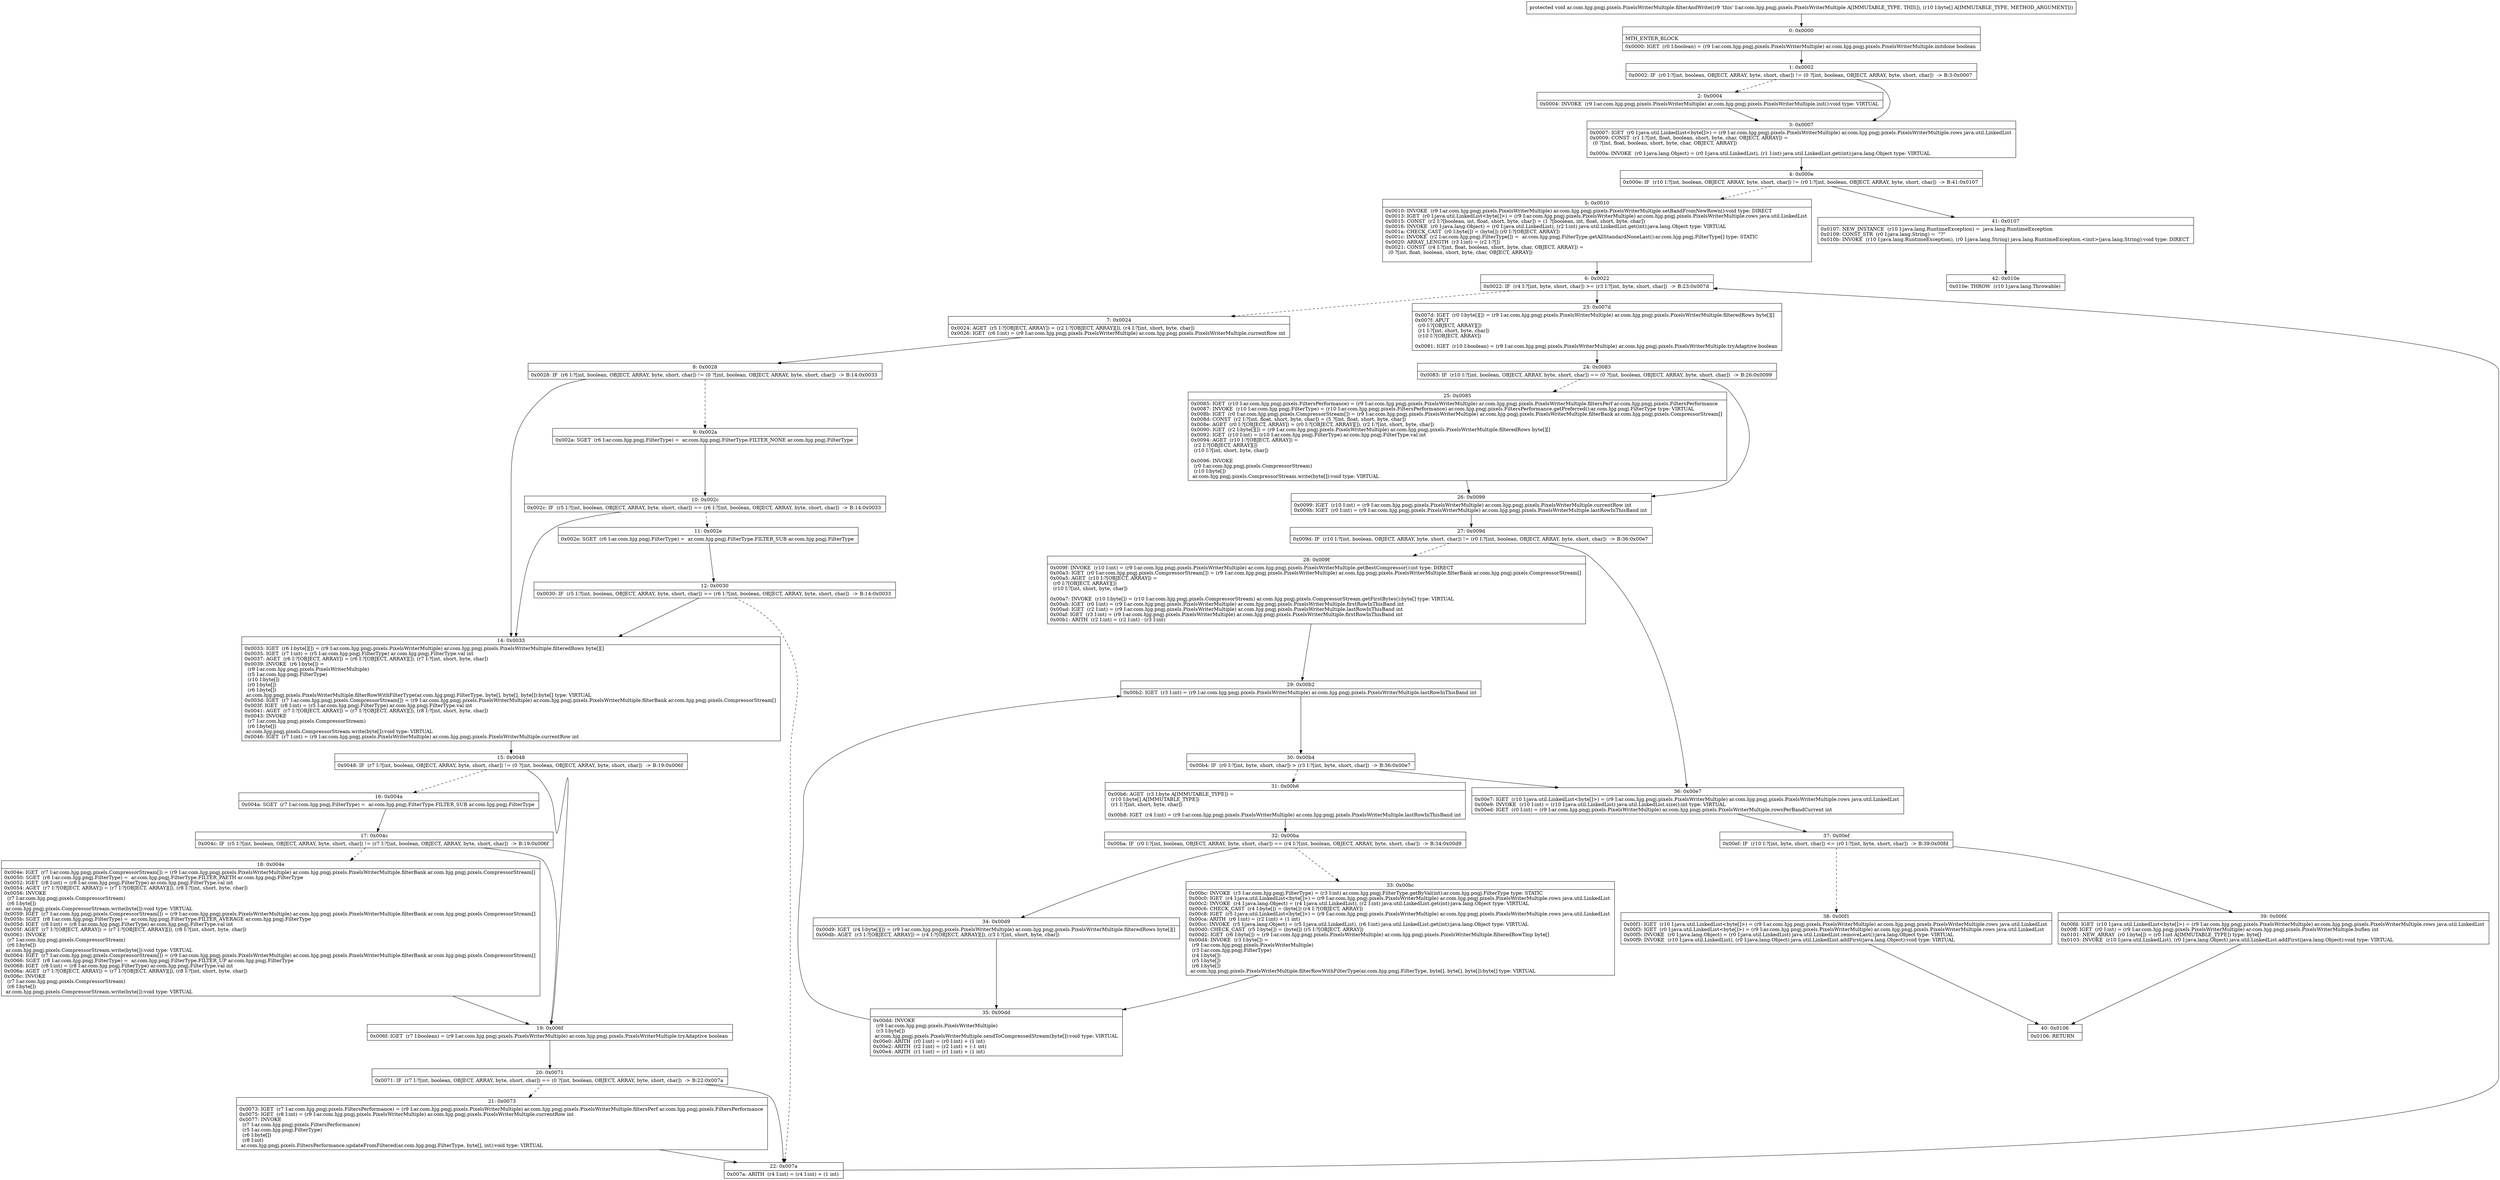 digraph "CFG forar.com.hjg.pngj.pixels.PixelsWriterMultiple.filterAndWrite([B)V" {
Node_0 [shape=record,label="{0\:\ 0x0000|MTH_ENTER_BLOCK\l|0x0000: IGET  (r0 I:boolean) = (r9 I:ar.com.hjg.pngj.pixels.PixelsWriterMultiple) ar.com.hjg.pngj.pixels.PixelsWriterMultiple.initdone boolean \l}"];
Node_1 [shape=record,label="{1\:\ 0x0002|0x0002: IF  (r0 I:?[int, boolean, OBJECT, ARRAY, byte, short, char]) != (0 ?[int, boolean, OBJECT, ARRAY, byte, short, char])  \-\> B:3:0x0007 \l}"];
Node_2 [shape=record,label="{2\:\ 0x0004|0x0004: INVOKE  (r9 I:ar.com.hjg.pngj.pixels.PixelsWriterMultiple) ar.com.hjg.pngj.pixels.PixelsWriterMultiple.init():void type: VIRTUAL \l}"];
Node_3 [shape=record,label="{3\:\ 0x0007|0x0007: IGET  (r0 I:java.util.LinkedList\<byte[]\>) = (r9 I:ar.com.hjg.pngj.pixels.PixelsWriterMultiple) ar.com.hjg.pngj.pixels.PixelsWriterMultiple.rows java.util.LinkedList \l0x0009: CONST  (r1 I:?[int, float, boolean, short, byte, char, OBJECT, ARRAY]) = \l  (0 ?[int, float, boolean, short, byte, char, OBJECT, ARRAY])\l \l0x000a: INVOKE  (r0 I:java.lang.Object) = (r0 I:java.util.LinkedList), (r1 I:int) java.util.LinkedList.get(int):java.lang.Object type: VIRTUAL \l}"];
Node_4 [shape=record,label="{4\:\ 0x000e|0x000e: IF  (r10 I:?[int, boolean, OBJECT, ARRAY, byte, short, char]) != (r0 I:?[int, boolean, OBJECT, ARRAY, byte, short, char])  \-\> B:41:0x0107 \l}"];
Node_5 [shape=record,label="{5\:\ 0x0010|0x0010: INVOKE  (r9 I:ar.com.hjg.pngj.pixels.PixelsWriterMultiple) ar.com.hjg.pngj.pixels.PixelsWriterMultiple.setBandFromNewRown():void type: DIRECT \l0x0013: IGET  (r0 I:java.util.LinkedList\<byte[]\>) = (r9 I:ar.com.hjg.pngj.pixels.PixelsWriterMultiple) ar.com.hjg.pngj.pixels.PixelsWriterMultiple.rows java.util.LinkedList \l0x0015: CONST  (r2 I:?[boolean, int, float, short, byte, char]) = (1 ?[boolean, int, float, short, byte, char]) \l0x0016: INVOKE  (r0 I:java.lang.Object) = (r0 I:java.util.LinkedList), (r2 I:int) java.util.LinkedList.get(int):java.lang.Object type: VIRTUAL \l0x001a: CHECK_CAST  (r0 I:byte[]) = (byte[]) (r0 I:?[OBJECT, ARRAY]) \l0x001c: INVOKE  (r2 I:ar.com.hjg.pngj.FilterType[]) =  ar.com.hjg.pngj.FilterType.getAllStandardNoneLast():ar.com.hjg.pngj.FilterType[] type: STATIC \l0x0020: ARRAY_LENGTH  (r3 I:int) = (r2 I:?[]) \l0x0021: CONST  (r4 I:?[int, float, boolean, short, byte, char, OBJECT, ARRAY]) = \l  (0 ?[int, float, boolean, short, byte, char, OBJECT, ARRAY])\l \l}"];
Node_6 [shape=record,label="{6\:\ 0x0022|0x0022: IF  (r4 I:?[int, byte, short, char]) \>= (r3 I:?[int, byte, short, char])  \-\> B:23:0x007d \l}"];
Node_7 [shape=record,label="{7\:\ 0x0024|0x0024: AGET  (r5 I:?[OBJECT, ARRAY]) = (r2 I:?[OBJECT, ARRAY][]), (r4 I:?[int, short, byte, char]) \l0x0026: IGET  (r6 I:int) = (r9 I:ar.com.hjg.pngj.pixels.PixelsWriterMultiple) ar.com.hjg.pngj.pixels.PixelsWriterMultiple.currentRow int \l}"];
Node_8 [shape=record,label="{8\:\ 0x0028|0x0028: IF  (r6 I:?[int, boolean, OBJECT, ARRAY, byte, short, char]) != (0 ?[int, boolean, OBJECT, ARRAY, byte, short, char])  \-\> B:14:0x0033 \l}"];
Node_9 [shape=record,label="{9\:\ 0x002a|0x002a: SGET  (r6 I:ar.com.hjg.pngj.FilterType) =  ar.com.hjg.pngj.FilterType.FILTER_NONE ar.com.hjg.pngj.FilterType \l}"];
Node_10 [shape=record,label="{10\:\ 0x002c|0x002c: IF  (r5 I:?[int, boolean, OBJECT, ARRAY, byte, short, char]) == (r6 I:?[int, boolean, OBJECT, ARRAY, byte, short, char])  \-\> B:14:0x0033 \l}"];
Node_11 [shape=record,label="{11\:\ 0x002e|0x002e: SGET  (r6 I:ar.com.hjg.pngj.FilterType) =  ar.com.hjg.pngj.FilterType.FILTER_SUB ar.com.hjg.pngj.FilterType \l}"];
Node_12 [shape=record,label="{12\:\ 0x0030|0x0030: IF  (r5 I:?[int, boolean, OBJECT, ARRAY, byte, short, char]) == (r6 I:?[int, boolean, OBJECT, ARRAY, byte, short, char])  \-\> B:14:0x0033 \l}"];
Node_14 [shape=record,label="{14\:\ 0x0033|0x0033: IGET  (r6 I:byte[][]) = (r9 I:ar.com.hjg.pngj.pixels.PixelsWriterMultiple) ar.com.hjg.pngj.pixels.PixelsWriterMultiple.filteredRows byte[][] \l0x0035: IGET  (r7 I:int) = (r5 I:ar.com.hjg.pngj.FilterType) ar.com.hjg.pngj.FilterType.val int \l0x0037: AGET  (r6 I:?[OBJECT, ARRAY]) = (r6 I:?[OBJECT, ARRAY][]), (r7 I:?[int, short, byte, char]) \l0x0039: INVOKE  (r6 I:byte[]) = \l  (r9 I:ar.com.hjg.pngj.pixels.PixelsWriterMultiple)\l  (r5 I:ar.com.hjg.pngj.FilterType)\l  (r10 I:byte[])\l  (r0 I:byte[])\l  (r6 I:byte[])\l ar.com.hjg.pngj.pixels.PixelsWriterMultiple.filterRowWithFilterType(ar.com.hjg.pngj.FilterType, byte[], byte[], byte[]):byte[] type: VIRTUAL \l0x003d: IGET  (r7 I:ar.com.hjg.pngj.pixels.CompressorStream[]) = (r9 I:ar.com.hjg.pngj.pixels.PixelsWriterMultiple) ar.com.hjg.pngj.pixels.PixelsWriterMultiple.filterBank ar.com.hjg.pngj.pixels.CompressorStream[] \l0x003f: IGET  (r8 I:int) = (r5 I:ar.com.hjg.pngj.FilterType) ar.com.hjg.pngj.FilterType.val int \l0x0041: AGET  (r7 I:?[OBJECT, ARRAY]) = (r7 I:?[OBJECT, ARRAY][]), (r8 I:?[int, short, byte, char]) \l0x0043: INVOKE  \l  (r7 I:ar.com.hjg.pngj.pixels.CompressorStream)\l  (r6 I:byte[])\l ar.com.hjg.pngj.pixels.CompressorStream.write(byte[]):void type: VIRTUAL \l0x0046: IGET  (r7 I:int) = (r9 I:ar.com.hjg.pngj.pixels.PixelsWriterMultiple) ar.com.hjg.pngj.pixels.PixelsWriterMultiple.currentRow int \l}"];
Node_15 [shape=record,label="{15\:\ 0x0048|0x0048: IF  (r7 I:?[int, boolean, OBJECT, ARRAY, byte, short, char]) != (0 ?[int, boolean, OBJECT, ARRAY, byte, short, char])  \-\> B:19:0x006f \l}"];
Node_16 [shape=record,label="{16\:\ 0x004a|0x004a: SGET  (r7 I:ar.com.hjg.pngj.FilterType) =  ar.com.hjg.pngj.FilterType.FILTER_SUB ar.com.hjg.pngj.FilterType \l}"];
Node_17 [shape=record,label="{17\:\ 0x004c|0x004c: IF  (r5 I:?[int, boolean, OBJECT, ARRAY, byte, short, char]) != (r7 I:?[int, boolean, OBJECT, ARRAY, byte, short, char])  \-\> B:19:0x006f \l}"];
Node_18 [shape=record,label="{18\:\ 0x004e|0x004e: IGET  (r7 I:ar.com.hjg.pngj.pixels.CompressorStream[]) = (r9 I:ar.com.hjg.pngj.pixels.PixelsWriterMultiple) ar.com.hjg.pngj.pixels.PixelsWriterMultiple.filterBank ar.com.hjg.pngj.pixels.CompressorStream[] \l0x0050: SGET  (r8 I:ar.com.hjg.pngj.FilterType) =  ar.com.hjg.pngj.FilterType.FILTER_PAETH ar.com.hjg.pngj.FilterType \l0x0052: IGET  (r8 I:int) = (r8 I:ar.com.hjg.pngj.FilterType) ar.com.hjg.pngj.FilterType.val int \l0x0054: AGET  (r7 I:?[OBJECT, ARRAY]) = (r7 I:?[OBJECT, ARRAY][]), (r8 I:?[int, short, byte, char]) \l0x0056: INVOKE  \l  (r7 I:ar.com.hjg.pngj.pixels.CompressorStream)\l  (r6 I:byte[])\l ar.com.hjg.pngj.pixels.CompressorStream.write(byte[]):void type: VIRTUAL \l0x0059: IGET  (r7 I:ar.com.hjg.pngj.pixels.CompressorStream[]) = (r9 I:ar.com.hjg.pngj.pixels.PixelsWriterMultiple) ar.com.hjg.pngj.pixels.PixelsWriterMultiple.filterBank ar.com.hjg.pngj.pixels.CompressorStream[] \l0x005b: SGET  (r8 I:ar.com.hjg.pngj.FilterType) =  ar.com.hjg.pngj.FilterType.FILTER_AVERAGE ar.com.hjg.pngj.FilterType \l0x005d: IGET  (r8 I:int) = (r8 I:ar.com.hjg.pngj.FilterType) ar.com.hjg.pngj.FilterType.val int \l0x005f: AGET  (r7 I:?[OBJECT, ARRAY]) = (r7 I:?[OBJECT, ARRAY][]), (r8 I:?[int, short, byte, char]) \l0x0061: INVOKE  \l  (r7 I:ar.com.hjg.pngj.pixels.CompressorStream)\l  (r6 I:byte[])\l ar.com.hjg.pngj.pixels.CompressorStream.write(byte[]):void type: VIRTUAL \l0x0064: IGET  (r7 I:ar.com.hjg.pngj.pixels.CompressorStream[]) = (r9 I:ar.com.hjg.pngj.pixels.PixelsWriterMultiple) ar.com.hjg.pngj.pixels.PixelsWriterMultiple.filterBank ar.com.hjg.pngj.pixels.CompressorStream[] \l0x0066: SGET  (r8 I:ar.com.hjg.pngj.FilterType) =  ar.com.hjg.pngj.FilterType.FILTER_UP ar.com.hjg.pngj.FilterType \l0x0068: IGET  (r8 I:int) = (r8 I:ar.com.hjg.pngj.FilterType) ar.com.hjg.pngj.FilterType.val int \l0x006a: AGET  (r7 I:?[OBJECT, ARRAY]) = (r7 I:?[OBJECT, ARRAY][]), (r8 I:?[int, short, byte, char]) \l0x006c: INVOKE  \l  (r7 I:ar.com.hjg.pngj.pixels.CompressorStream)\l  (r6 I:byte[])\l ar.com.hjg.pngj.pixels.CompressorStream.write(byte[]):void type: VIRTUAL \l}"];
Node_19 [shape=record,label="{19\:\ 0x006f|0x006f: IGET  (r7 I:boolean) = (r9 I:ar.com.hjg.pngj.pixels.PixelsWriterMultiple) ar.com.hjg.pngj.pixels.PixelsWriterMultiple.tryAdaptive boolean \l}"];
Node_20 [shape=record,label="{20\:\ 0x0071|0x0071: IF  (r7 I:?[int, boolean, OBJECT, ARRAY, byte, short, char]) == (0 ?[int, boolean, OBJECT, ARRAY, byte, short, char])  \-\> B:22:0x007a \l}"];
Node_21 [shape=record,label="{21\:\ 0x0073|0x0073: IGET  (r7 I:ar.com.hjg.pngj.pixels.FiltersPerformance) = (r9 I:ar.com.hjg.pngj.pixels.PixelsWriterMultiple) ar.com.hjg.pngj.pixels.PixelsWriterMultiple.filtersPerf ar.com.hjg.pngj.pixels.FiltersPerformance \l0x0075: IGET  (r8 I:int) = (r9 I:ar.com.hjg.pngj.pixels.PixelsWriterMultiple) ar.com.hjg.pngj.pixels.PixelsWriterMultiple.currentRow int \l0x0077: INVOKE  \l  (r7 I:ar.com.hjg.pngj.pixels.FiltersPerformance)\l  (r5 I:ar.com.hjg.pngj.FilterType)\l  (r6 I:byte[])\l  (r8 I:int)\l ar.com.hjg.pngj.pixels.FiltersPerformance.updateFromFiltered(ar.com.hjg.pngj.FilterType, byte[], int):void type: VIRTUAL \l}"];
Node_22 [shape=record,label="{22\:\ 0x007a|0x007a: ARITH  (r4 I:int) = (r4 I:int) + (1 int) \l}"];
Node_23 [shape=record,label="{23\:\ 0x007d|0x007d: IGET  (r0 I:byte[][]) = (r9 I:ar.com.hjg.pngj.pixels.PixelsWriterMultiple) ar.com.hjg.pngj.pixels.PixelsWriterMultiple.filteredRows byte[][] \l0x007f: APUT  \l  (r0 I:?[OBJECT, ARRAY][])\l  (r1 I:?[int, short, byte, char])\l  (r10 I:?[OBJECT, ARRAY])\l \l0x0081: IGET  (r10 I:boolean) = (r9 I:ar.com.hjg.pngj.pixels.PixelsWriterMultiple) ar.com.hjg.pngj.pixels.PixelsWriterMultiple.tryAdaptive boolean \l}"];
Node_24 [shape=record,label="{24\:\ 0x0083|0x0083: IF  (r10 I:?[int, boolean, OBJECT, ARRAY, byte, short, char]) == (0 ?[int, boolean, OBJECT, ARRAY, byte, short, char])  \-\> B:26:0x0099 \l}"];
Node_25 [shape=record,label="{25\:\ 0x0085|0x0085: IGET  (r10 I:ar.com.hjg.pngj.pixels.FiltersPerformance) = (r9 I:ar.com.hjg.pngj.pixels.PixelsWriterMultiple) ar.com.hjg.pngj.pixels.PixelsWriterMultiple.filtersPerf ar.com.hjg.pngj.pixels.FiltersPerformance \l0x0087: INVOKE  (r10 I:ar.com.hjg.pngj.FilterType) = (r10 I:ar.com.hjg.pngj.pixels.FiltersPerformance) ar.com.hjg.pngj.pixels.FiltersPerformance.getPreferred():ar.com.hjg.pngj.FilterType type: VIRTUAL \l0x008b: IGET  (r0 I:ar.com.hjg.pngj.pixels.CompressorStream[]) = (r9 I:ar.com.hjg.pngj.pixels.PixelsWriterMultiple) ar.com.hjg.pngj.pixels.PixelsWriterMultiple.filterBank ar.com.hjg.pngj.pixels.CompressorStream[] \l0x008d: CONST  (r2 I:?[int, float, short, byte, char]) = (5 ?[int, float, short, byte, char]) \l0x008e: AGET  (r0 I:?[OBJECT, ARRAY]) = (r0 I:?[OBJECT, ARRAY][]), (r2 I:?[int, short, byte, char]) \l0x0090: IGET  (r2 I:byte[][]) = (r9 I:ar.com.hjg.pngj.pixels.PixelsWriterMultiple) ar.com.hjg.pngj.pixels.PixelsWriterMultiple.filteredRows byte[][] \l0x0092: IGET  (r10 I:int) = (r10 I:ar.com.hjg.pngj.FilterType) ar.com.hjg.pngj.FilterType.val int \l0x0094: AGET  (r10 I:?[OBJECT, ARRAY]) = \l  (r2 I:?[OBJECT, ARRAY][])\l  (r10 I:?[int, short, byte, char])\l \l0x0096: INVOKE  \l  (r0 I:ar.com.hjg.pngj.pixels.CompressorStream)\l  (r10 I:byte[])\l ar.com.hjg.pngj.pixels.CompressorStream.write(byte[]):void type: VIRTUAL \l}"];
Node_26 [shape=record,label="{26\:\ 0x0099|0x0099: IGET  (r10 I:int) = (r9 I:ar.com.hjg.pngj.pixels.PixelsWriterMultiple) ar.com.hjg.pngj.pixels.PixelsWriterMultiple.currentRow int \l0x009b: IGET  (r0 I:int) = (r9 I:ar.com.hjg.pngj.pixels.PixelsWriterMultiple) ar.com.hjg.pngj.pixels.PixelsWriterMultiple.lastRowInThisBand int \l}"];
Node_27 [shape=record,label="{27\:\ 0x009d|0x009d: IF  (r10 I:?[int, boolean, OBJECT, ARRAY, byte, short, char]) != (r0 I:?[int, boolean, OBJECT, ARRAY, byte, short, char])  \-\> B:36:0x00e7 \l}"];
Node_28 [shape=record,label="{28\:\ 0x009f|0x009f: INVOKE  (r10 I:int) = (r9 I:ar.com.hjg.pngj.pixels.PixelsWriterMultiple) ar.com.hjg.pngj.pixels.PixelsWriterMultiple.getBestCompressor():int type: DIRECT \l0x00a3: IGET  (r0 I:ar.com.hjg.pngj.pixels.CompressorStream[]) = (r9 I:ar.com.hjg.pngj.pixels.PixelsWriterMultiple) ar.com.hjg.pngj.pixels.PixelsWriterMultiple.filterBank ar.com.hjg.pngj.pixels.CompressorStream[] \l0x00a5: AGET  (r10 I:?[OBJECT, ARRAY]) = \l  (r0 I:?[OBJECT, ARRAY][])\l  (r10 I:?[int, short, byte, char])\l \l0x00a7: INVOKE  (r10 I:byte[]) = (r10 I:ar.com.hjg.pngj.pixels.CompressorStream) ar.com.hjg.pngj.pixels.CompressorStream.getFirstBytes():byte[] type: VIRTUAL \l0x00ab: IGET  (r0 I:int) = (r9 I:ar.com.hjg.pngj.pixels.PixelsWriterMultiple) ar.com.hjg.pngj.pixels.PixelsWriterMultiple.firstRowInThisBand int \l0x00ad: IGET  (r2 I:int) = (r9 I:ar.com.hjg.pngj.pixels.PixelsWriterMultiple) ar.com.hjg.pngj.pixels.PixelsWriterMultiple.lastRowInThisBand int \l0x00af: IGET  (r3 I:int) = (r9 I:ar.com.hjg.pngj.pixels.PixelsWriterMultiple) ar.com.hjg.pngj.pixels.PixelsWriterMultiple.firstRowInThisBand int \l0x00b1: ARITH  (r2 I:int) = (r2 I:int) \- (r3 I:int) \l}"];
Node_29 [shape=record,label="{29\:\ 0x00b2|0x00b2: IGET  (r3 I:int) = (r9 I:ar.com.hjg.pngj.pixels.PixelsWriterMultiple) ar.com.hjg.pngj.pixels.PixelsWriterMultiple.lastRowInThisBand int \l}"];
Node_30 [shape=record,label="{30\:\ 0x00b4|0x00b4: IF  (r0 I:?[int, byte, short, char]) \> (r3 I:?[int, byte, short, char])  \-\> B:36:0x00e7 \l}"];
Node_31 [shape=record,label="{31\:\ 0x00b6|0x00b6: AGET  (r3 I:byte A[IMMUTABLE_TYPE]) = \l  (r10 I:byte[] A[IMMUTABLE_TYPE])\l  (r1 I:?[int, short, byte, char])\l \l0x00b8: IGET  (r4 I:int) = (r9 I:ar.com.hjg.pngj.pixels.PixelsWriterMultiple) ar.com.hjg.pngj.pixels.PixelsWriterMultiple.lastRowInThisBand int \l}"];
Node_32 [shape=record,label="{32\:\ 0x00ba|0x00ba: IF  (r0 I:?[int, boolean, OBJECT, ARRAY, byte, short, char]) == (r4 I:?[int, boolean, OBJECT, ARRAY, byte, short, char])  \-\> B:34:0x00d9 \l}"];
Node_33 [shape=record,label="{33\:\ 0x00bc|0x00bc: INVOKE  (r3 I:ar.com.hjg.pngj.FilterType) = (r3 I:int) ar.com.hjg.pngj.FilterType.getByVal(int):ar.com.hjg.pngj.FilterType type: STATIC \l0x00c0: IGET  (r4 I:java.util.LinkedList\<byte[]\>) = (r9 I:ar.com.hjg.pngj.pixels.PixelsWriterMultiple) ar.com.hjg.pngj.pixels.PixelsWriterMultiple.rows java.util.LinkedList \l0x00c2: INVOKE  (r4 I:java.lang.Object) = (r4 I:java.util.LinkedList), (r2 I:int) java.util.LinkedList.get(int):java.lang.Object type: VIRTUAL \l0x00c6: CHECK_CAST  (r4 I:byte[]) = (byte[]) (r4 I:?[OBJECT, ARRAY]) \l0x00c8: IGET  (r5 I:java.util.LinkedList\<byte[]\>) = (r9 I:ar.com.hjg.pngj.pixels.PixelsWriterMultiple) ar.com.hjg.pngj.pixels.PixelsWriterMultiple.rows java.util.LinkedList \l0x00ca: ARITH  (r6 I:int) = (r2 I:int) + (1 int) \l0x00cc: INVOKE  (r5 I:java.lang.Object) = (r5 I:java.util.LinkedList), (r6 I:int) java.util.LinkedList.get(int):java.lang.Object type: VIRTUAL \l0x00d0: CHECK_CAST  (r5 I:byte[]) = (byte[]) (r5 I:?[OBJECT, ARRAY]) \l0x00d2: IGET  (r6 I:byte[]) = (r9 I:ar.com.hjg.pngj.pixels.PixelsWriterMultiple) ar.com.hjg.pngj.pixels.PixelsWriterMultiple.filteredRowTmp byte[] \l0x00d4: INVOKE  (r3 I:byte[]) = \l  (r9 I:ar.com.hjg.pngj.pixels.PixelsWriterMultiple)\l  (r3 I:ar.com.hjg.pngj.FilterType)\l  (r4 I:byte[])\l  (r5 I:byte[])\l  (r6 I:byte[])\l ar.com.hjg.pngj.pixels.PixelsWriterMultiple.filterRowWithFilterType(ar.com.hjg.pngj.FilterType, byte[], byte[], byte[]):byte[] type: VIRTUAL \l}"];
Node_34 [shape=record,label="{34\:\ 0x00d9|0x00d9: IGET  (r4 I:byte[][]) = (r9 I:ar.com.hjg.pngj.pixels.PixelsWriterMultiple) ar.com.hjg.pngj.pixels.PixelsWriterMultiple.filteredRows byte[][] \l0x00db: AGET  (r3 I:?[OBJECT, ARRAY]) = (r4 I:?[OBJECT, ARRAY][]), (r3 I:?[int, short, byte, char]) \l}"];
Node_35 [shape=record,label="{35\:\ 0x00dd|0x00dd: INVOKE  \l  (r9 I:ar.com.hjg.pngj.pixels.PixelsWriterMultiple)\l  (r3 I:byte[])\l ar.com.hjg.pngj.pixels.PixelsWriterMultiple.sendToCompressedStream(byte[]):void type: VIRTUAL \l0x00e0: ARITH  (r0 I:int) = (r0 I:int) + (1 int) \l0x00e2: ARITH  (r2 I:int) = (r2 I:int) + (\-1 int) \l0x00e4: ARITH  (r1 I:int) = (r1 I:int) + (1 int) \l}"];
Node_36 [shape=record,label="{36\:\ 0x00e7|0x00e7: IGET  (r10 I:java.util.LinkedList\<byte[]\>) = (r9 I:ar.com.hjg.pngj.pixels.PixelsWriterMultiple) ar.com.hjg.pngj.pixels.PixelsWriterMultiple.rows java.util.LinkedList \l0x00e9: INVOKE  (r10 I:int) = (r10 I:java.util.LinkedList) java.util.LinkedList.size():int type: VIRTUAL \l0x00ed: IGET  (r0 I:int) = (r9 I:ar.com.hjg.pngj.pixels.PixelsWriterMultiple) ar.com.hjg.pngj.pixels.PixelsWriterMultiple.rowsPerBandCurrent int \l}"];
Node_37 [shape=record,label="{37\:\ 0x00ef|0x00ef: IF  (r10 I:?[int, byte, short, char]) \<= (r0 I:?[int, byte, short, char])  \-\> B:39:0x00fd \l}"];
Node_38 [shape=record,label="{38\:\ 0x00f1|0x00f1: IGET  (r10 I:java.util.LinkedList\<byte[]\>) = (r9 I:ar.com.hjg.pngj.pixels.PixelsWriterMultiple) ar.com.hjg.pngj.pixels.PixelsWriterMultiple.rows java.util.LinkedList \l0x00f3: IGET  (r0 I:java.util.LinkedList\<byte[]\>) = (r9 I:ar.com.hjg.pngj.pixels.PixelsWriterMultiple) ar.com.hjg.pngj.pixels.PixelsWriterMultiple.rows java.util.LinkedList \l0x00f5: INVOKE  (r0 I:java.lang.Object) = (r0 I:java.util.LinkedList) java.util.LinkedList.removeLast():java.lang.Object type: VIRTUAL \l0x00f9: INVOKE  (r10 I:java.util.LinkedList), (r0 I:java.lang.Object) java.util.LinkedList.addFirst(java.lang.Object):void type: VIRTUAL \l}"];
Node_39 [shape=record,label="{39\:\ 0x00fd|0x00fd: IGET  (r10 I:java.util.LinkedList\<byte[]\>) = (r9 I:ar.com.hjg.pngj.pixels.PixelsWriterMultiple) ar.com.hjg.pngj.pixels.PixelsWriterMultiple.rows java.util.LinkedList \l0x00ff: IGET  (r0 I:int) = (r9 I:ar.com.hjg.pngj.pixels.PixelsWriterMultiple) ar.com.hjg.pngj.pixels.PixelsWriterMultiple.buflen int \l0x0101: NEW_ARRAY  (r0 I:byte[]) = (r0 I:int A[IMMUTABLE_TYPE]) type: byte[] \l0x0103: INVOKE  (r10 I:java.util.LinkedList), (r0 I:java.lang.Object) java.util.LinkedList.addFirst(java.lang.Object):void type: VIRTUAL \l}"];
Node_40 [shape=record,label="{40\:\ 0x0106|0x0106: RETURN   \l}"];
Node_41 [shape=record,label="{41\:\ 0x0107|0x0107: NEW_INSTANCE  (r10 I:java.lang.RuntimeException) =  java.lang.RuntimeException \l0x0109: CONST_STR  (r0 I:java.lang.String) =  \"?\" \l0x010b: INVOKE  (r10 I:java.lang.RuntimeException), (r0 I:java.lang.String) java.lang.RuntimeException.\<init\>(java.lang.String):void type: DIRECT \l}"];
Node_42 [shape=record,label="{42\:\ 0x010e|0x010e: THROW  (r10 I:java.lang.Throwable) \l}"];
MethodNode[shape=record,label="{protected void ar.com.hjg.pngj.pixels.PixelsWriterMultiple.filterAndWrite((r9 'this' I:ar.com.hjg.pngj.pixels.PixelsWriterMultiple A[IMMUTABLE_TYPE, THIS]), (r10 I:byte[] A[IMMUTABLE_TYPE, METHOD_ARGUMENT])) }"];
MethodNode -> Node_0;
Node_0 -> Node_1;
Node_1 -> Node_2[style=dashed];
Node_1 -> Node_3;
Node_2 -> Node_3;
Node_3 -> Node_4;
Node_4 -> Node_5[style=dashed];
Node_4 -> Node_41;
Node_5 -> Node_6;
Node_6 -> Node_7[style=dashed];
Node_6 -> Node_23;
Node_7 -> Node_8;
Node_8 -> Node_9[style=dashed];
Node_8 -> Node_14;
Node_9 -> Node_10;
Node_10 -> Node_11[style=dashed];
Node_10 -> Node_14;
Node_11 -> Node_12;
Node_12 -> Node_14;
Node_12 -> Node_22[style=dashed];
Node_14 -> Node_15;
Node_15 -> Node_16[style=dashed];
Node_15 -> Node_19;
Node_16 -> Node_17;
Node_17 -> Node_18[style=dashed];
Node_17 -> Node_19;
Node_18 -> Node_19;
Node_19 -> Node_20;
Node_20 -> Node_21[style=dashed];
Node_20 -> Node_22;
Node_21 -> Node_22;
Node_22 -> Node_6;
Node_23 -> Node_24;
Node_24 -> Node_25[style=dashed];
Node_24 -> Node_26;
Node_25 -> Node_26;
Node_26 -> Node_27;
Node_27 -> Node_28[style=dashed];
Node_27 -> Node_36;
Node_28 -> Node_29;
Node_29 -> Node_30;
Node_30 -> Node_31[style=dashed];
Node_30 -> Node_36;
Node_31 -> Node_32;
Node_32 -> Node_33[style=dashed];
Node_32 -> Node_34;
Node_33 -> Node_35;
Node_34 -> Node_35;
Node_35 -> Node_29;
Node_36 -> Node_37;
Node_37 -> Node_38[style=dashed];
Node_37 -> Node_39;
Node_38 -> Node_40;
Node_39 -> Node_40;
Node_41 -> Node_42;
}

